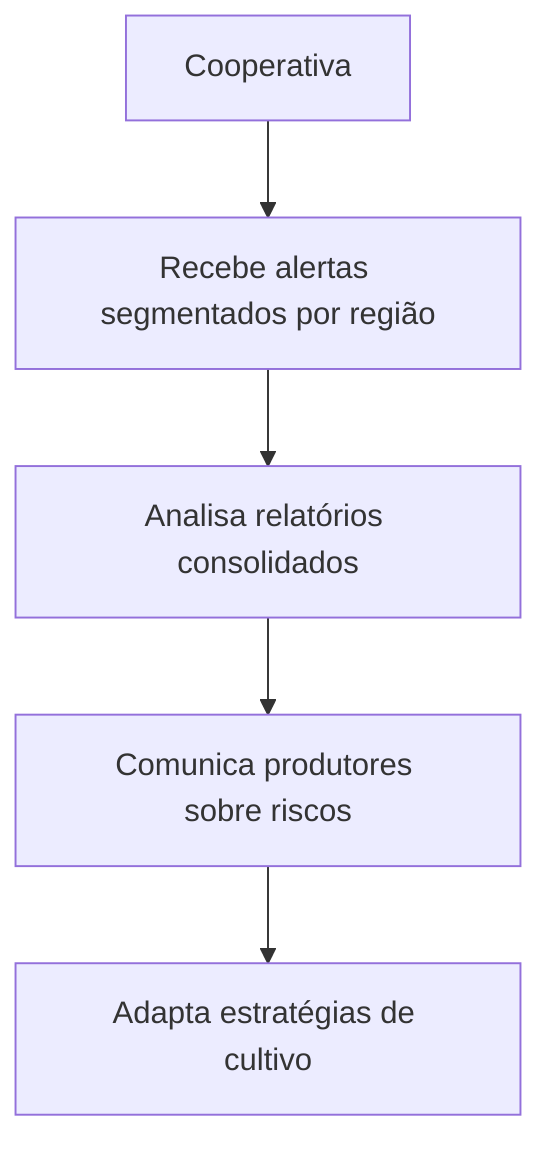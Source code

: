 flowchart TD
  C[Cooperativa] --> C1[Recebe alertas segmentados por região]
  C1 --> C2[Analisa relatórios consolidados]
  C2 --> C3[Comunica produtores sobre riscos]
  C3 --> C4[Adapta estratégias de cultivo]